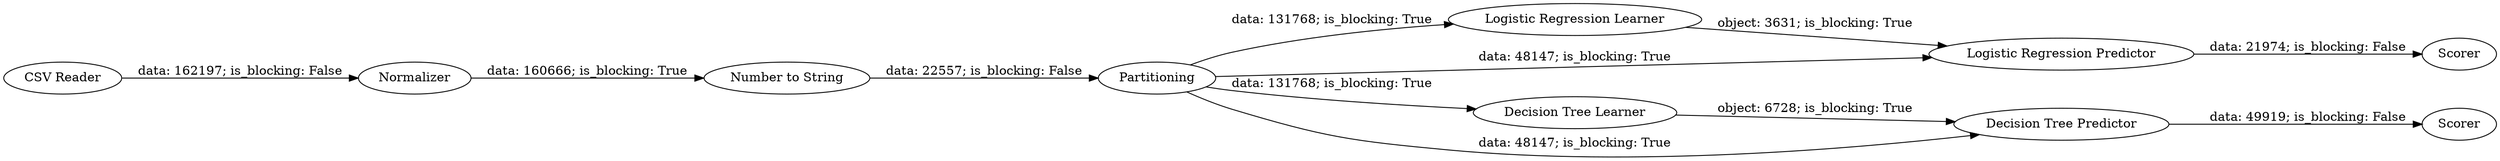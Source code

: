 digraph {
	"7396326163539634454_9" [label=Scorer]
	"7396326163539634454_8" [label="Number to String"]
	"7396326163539634454_3" [label="Logistic Regression Learner"]
	"7396326163539634454_5" [label=Normalizer]
	"7396326163539634454_11" [label=Scorer]
	"7396326163539634454_4" [label="Logistic Regression Predictor"]
	"7396326163539634454_7" [label="CSV Reader"]
	"7396326163539634454_2" [label=Partitioning]
	"7396326163539634454_6" [label="Decision Tree Learner"]
	"7396326163539634454_10" [label="Decision Tree Predictor"]
	"7396326163539634454_2" -> "7396326163539634454_4" [label="data: 48147; is_blocking: True"]
	"7396326163539634454_5" -> "7396326163539634454_8" [label="data: 160666; is_blocking: True"]
	"7396326163539634454_4" -> "7396326163539634454_9" [label="data: 21974; is_blocking: False"]
	"7396326163539634454_6" -> "7396326163539634454_10" [label="object: 6728; is_blocking: True"]
	"7396326163539634454_8" -> "7396326163539634454_2" [label="data: 22557; is_blocking: False"]
	"7396326163539634454_3" -> "7396326163539634454_4" [label="object: 3631; is_blocking: True"]
	"7396326163539634454_2" -> "7396326163539634454_10" [label="data: 48147; is_blocking: True"]
	"7396326163539634454_2" -> "7396326163539634454_3" [label="data: 131768; is_blocking: True"]
	"7396326163539634454_2" -> "7396326163539634454_6" [label="data: 131768; is_blocking: True"]
	"7396326163539634454_10" -> "7396326163539634454_11" [label="data: 49919; is_blocking: False"]
	"7396326163539634454_7" -> "7396326163539634454_5" [label="data: 162197; is_blocking: False"]
	rankdir=LR
}

